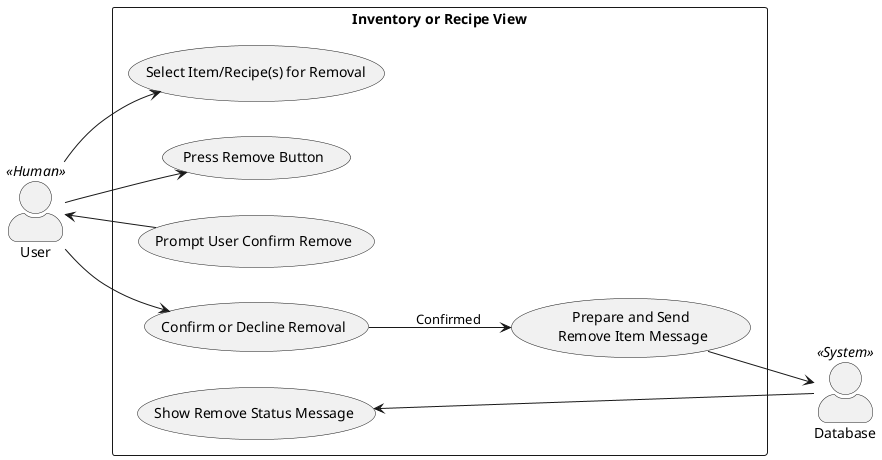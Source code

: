 @startuml RemoveItemRecipeUseCase

left to right direction
skinparam actorStyle awesome
skinparam packageStyle rectangle

User <<Human>>
Database <<System>>


rectangle "Inventory or Recipe View"{
    usecase "Select Item/Recipe(s) for Removal" as selItem
    usecase "Press Remove Button" as remBut
    usecase "Prompt User Confirm Remove" as confRem
    usecase "Confirm or Decline Removal" as userConf
    usecase "Prepare and Send\n Remove Item Message" as sendRemMsg
    usecase "Show Remove Status Message" as sendStatus
}

User --> selItem
User --> remBut
User <-- confRem
User --> userConf
userConf --> sendRemMsg : Confirmed
sendRemMsg --> Database
sendStatus <-- Database


@enduml